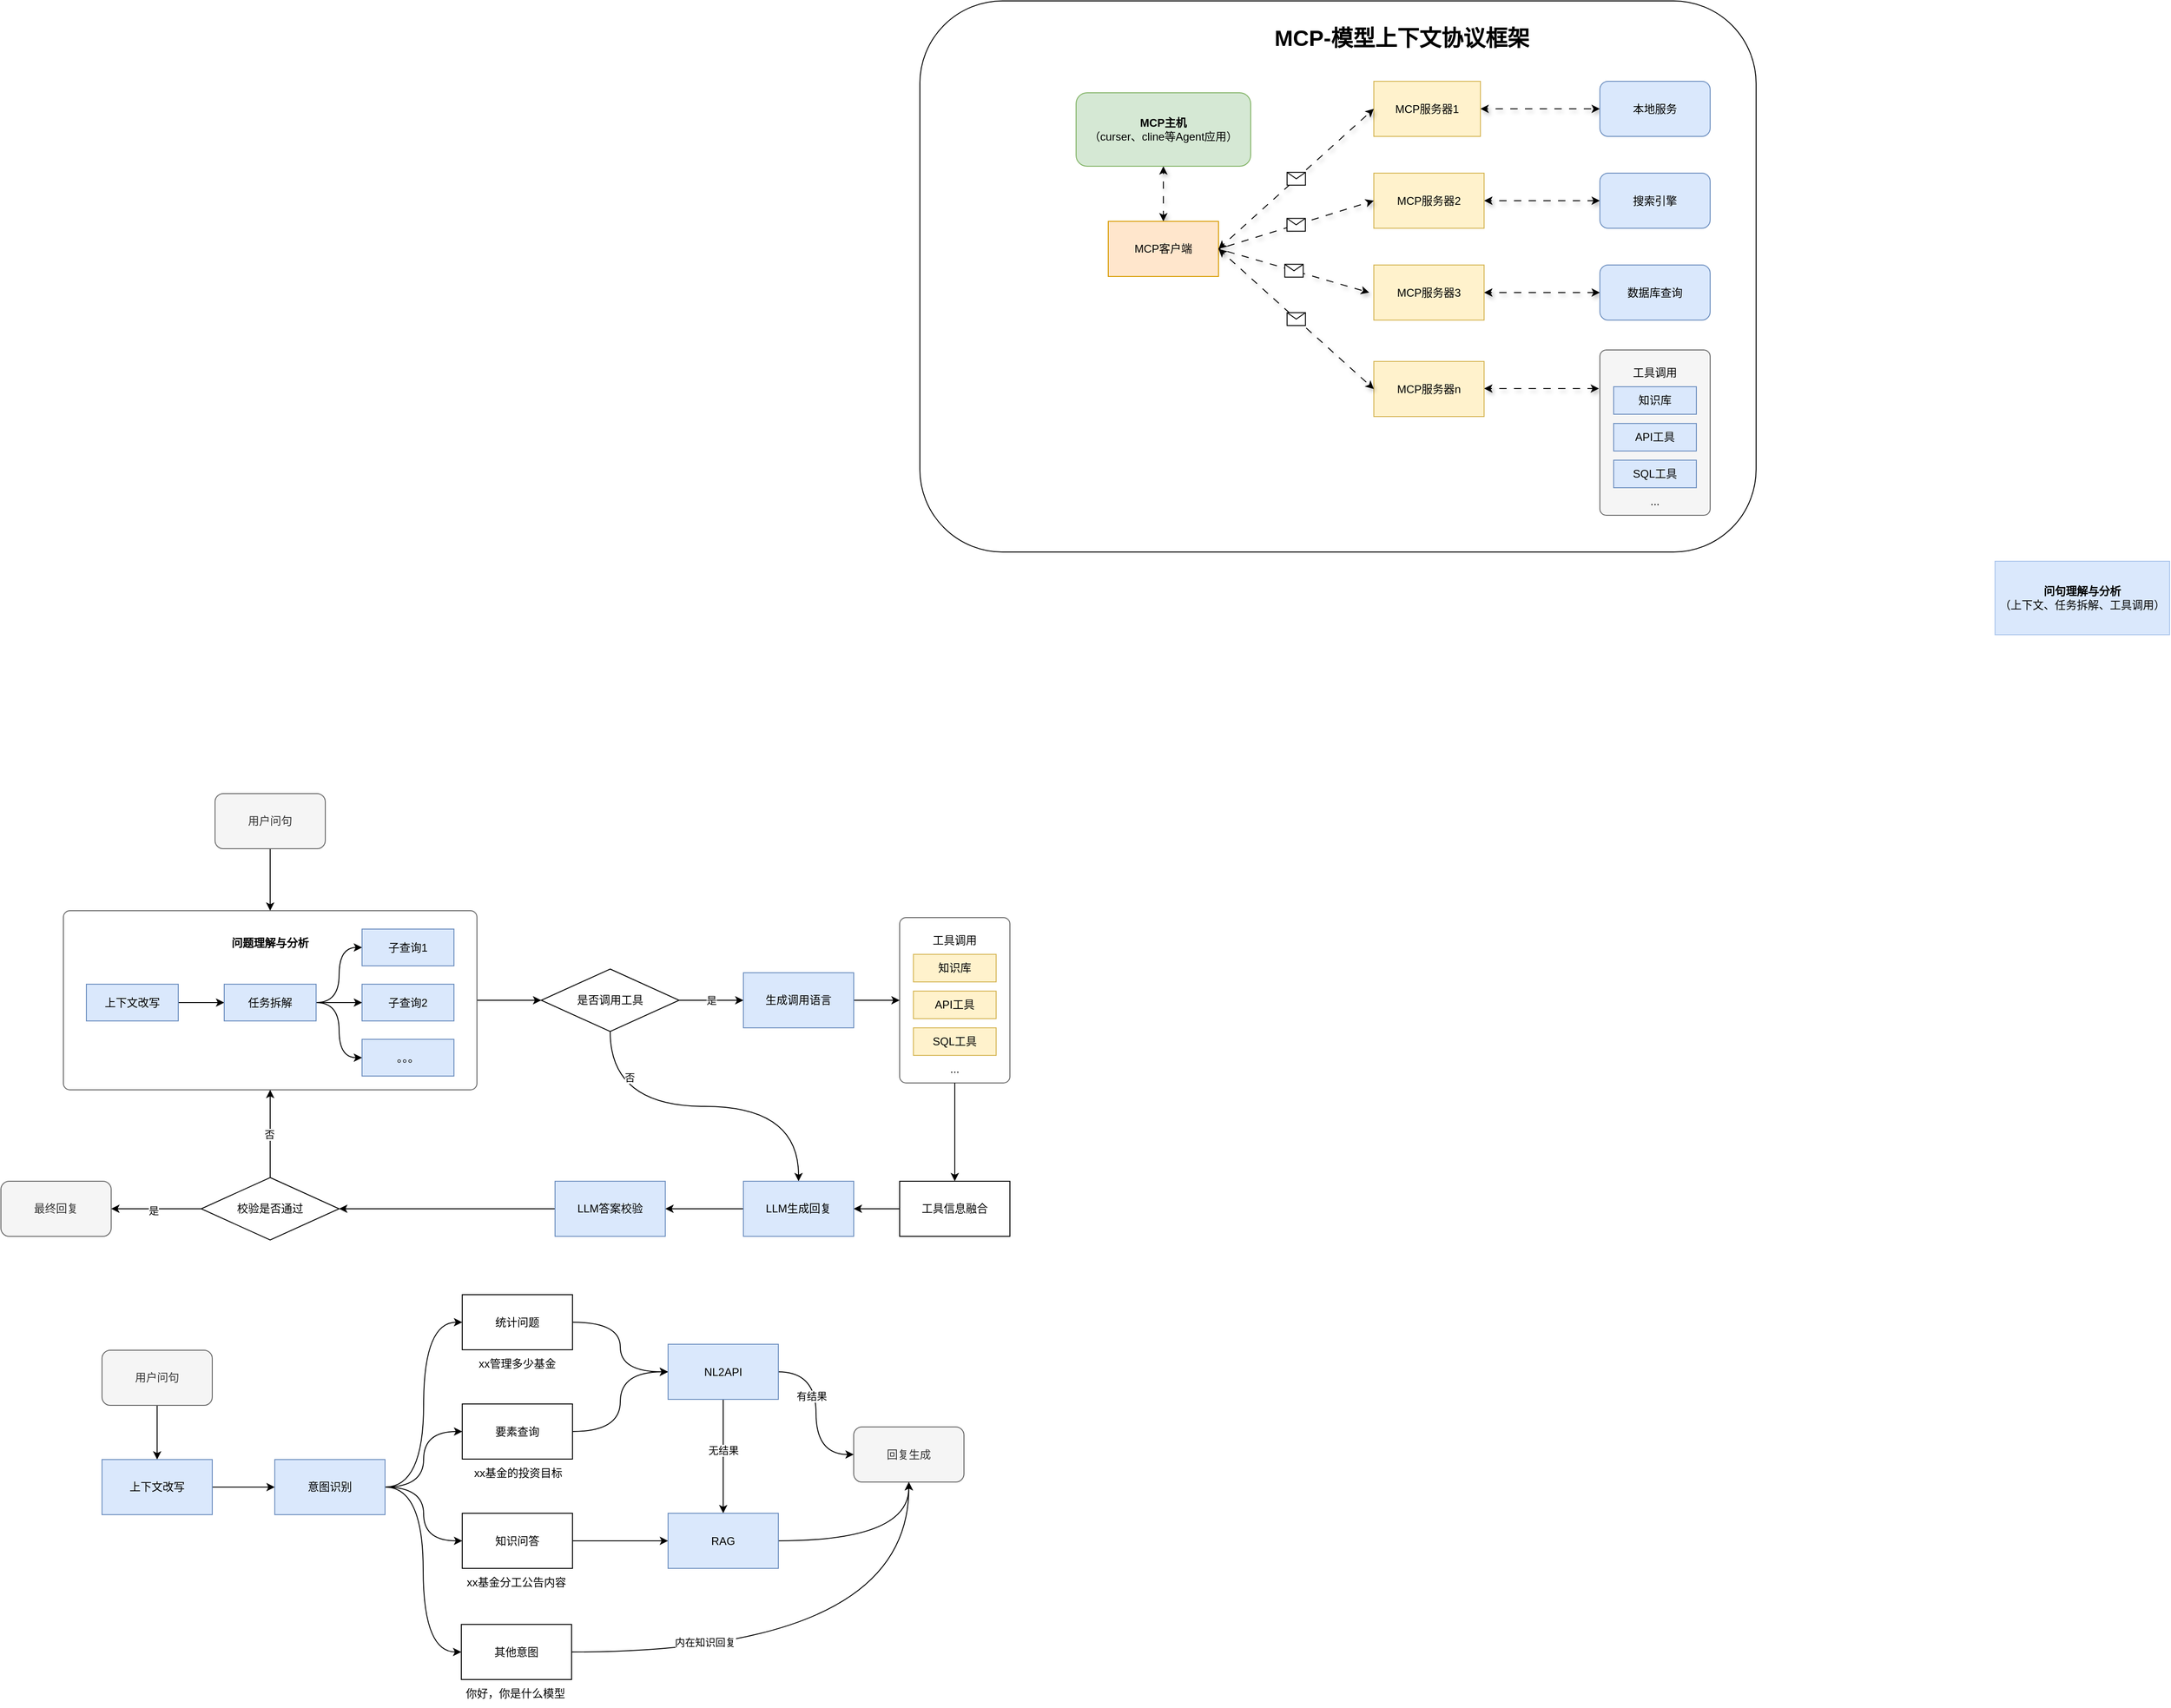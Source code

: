 <mxfile version="26.2.14">
  <diagram id="C5RBs43oDa-KdzZeNtuy" name="Page-1">
    <mxGraphModel dx="2283" dy="661" grid="0" gridSize="10" guides="1" tooltips="1" connect="1" arrows="1" fold="1" page="1" pageScale="1" pageWidth="1200" pageHeight="1920" math="0" shadow="0">
      <root>
        <mxCell id="WIyWlLk6GJQsqaUBKTNV-0" />
        <mxCell id="WIyWlLk6GJQsqaUBKTNV-1" parent="WIyWlLk6GJQsqaUBKTNV-0" />
        <mxCell id="A1MZCgV8RTVc3YlShR-0-81" style="edgeStyle=orthogonalEdgeStyle;curved=1;rounded=0;orthogonalLoop=1;jettySize=auto;html=1;exitX=1;exitY=0.5;exitDx=0;exitDy=0;entryX=0;entryY=0.5;entryDx=0;entryDy=0;" edge="1" parent="WIyWlLk6GJQsqaUBKTNV-1" source="A1MZCgV8RTVc3YlShR-0-50" target="A1MZCgV8RTVc3YlShR-0-72">
          <mxGeometry relative="1" as="geometry" />
        </mxCell>
        <mxCell id="A1MZCgV8RTVc3YlShR-0-50" value="" style="rounded=1;whiteSpace=wrap;html=1;absoluteArcSize=1;arcSize=14;strokeWidth=1;fillColor=#FFFFFF;fontColor=#333333;strokeColor=#666666;" vertex="1" parent="WIyWlLk6GJQsqaUBKTNV-1">
          <mxGeometry x="-1072" y="1060.5" width="450" height="195" as="geometry" />
        </mxCell>
        <mxCell id="jBBNYD9r21W8MT57e3XB-48" value="" style="rounded=1;whiteSpace=wrap;html=1;" parent="WIyWlLk6GJQsqaUBKTNV-1" vertex="1">
          <mxGeometry x="-140" y="70" width="910" height="600" as="geometry" />
        </mxCell>
        <mxCell id="jBBNYD9r21W8MT57e3XB-27" value="" style="edgeStyle=orthogonalEdgeStyle;rounded=0;orthogonalLoop=1;jettySize=auto;html=1;flowAnimation=1;startArrow=classic;startFill=1;shadow=1;" parent="WIyWlLk6GJQsqaUBKTNV-1" source="jBBNYD9r21W8MT57e3XB-0" target="jBBNYD9r21W8MT57e3XB-4" edge="1">
          <mxGeometry relative="1" as="geometry" />
        </mxCell>
        <mxCell id="jBBNYD9r21W8MT57e3XB-0" value="&lt;b&gt;MCP主机&lt;/b&gt;&lt;div&gt;（curser、cline等Agent应用）&lt;/div&gt;" style="rounded=1;whiteSpace=wrap;html=1;fillColor=#d5e8d4;strokeColor=#82b366;" parent="WIyWlLk6GJQsqaUBKTNV-1" vertex="1">
          <mxGeometry x="30" y="170" width="190" height="80" as="geometry" />
        </mxCell>
        <mxCell id="jBBNYD9r21W8MT57e3XB-4" value="MCP客户端" style="rounded=0;whiteSpace=wrap;html=1;fillColor=#ffe6cc;strokeColor=#d79b00;" parent="WIyWlLk6GJQsqaUBKTNV-1" vertex="1">
          <mxGeometry x="65" y="310" width="120" height="60" as="geometry" />
        </mxCell>
        <mxCell id="jBBNYD9r21W8MT57e3XB-40" value="" style="edgeStyle=orthogonalEdgeStyle;rounded=0;orthogonalLoop=1;jettySize=auto;html=1;entryX=0;entryY=0.5;entryDx=0;entryDy=0;startArrow=classic;startFill=1;flowAnimation=1;shadow=1;" parent="WIyWlLk6GJQsqaUBKTNV-1" source="jBBNYD9r21W8MT57e3XB-5" target="jBBNYD9r21W8MT57e3XB-9" edge="1">
          <mxGeometry relative="1" as="geometry">
            <mxPoint x="568.0" y="187.5" as="targetPoint" />
          </mxGeometry>
        </mxCell>
        <mxCell id="jBBNYD9r21W8MT57e3XB-5" value="MCP服务器1" style="rounded=0;whiteSpace=wrap;html=1;fillColor=#fff2cc;strokeColor=#d6b656;" parent="WIyWlLk6GJQsqaUBKTNV-1" vertex="1">
          <mxGeometry x="354" y="157.5" width="116" height="60" as="geometry" />
        </mxCell>
        <mxCell id="jBBNYD9r21W8MT57e3XB-44" value="" style="edgeStyle=orthogonalEdgeStyle;rounded=0;orthogonalLoop=1;jettySize=auto;html=1;entryX=0;entryY=0.5;entryDx=0;entryDy=0;startArrow=classic;startFill=1;flowAnimation=1;shadow=1;" parent="WIyWlLk6GJQsqaUBKTNV-1" source="jBBNYD9r21W8MT57e3XB-6" target="jBBNYD9r21W8MT57e3XB-10" edge="1">
          <mxGeometry relative="1" as="geometry">
            <mxPoint x="574" y="287.5" as="targetPoint" />
          </mxGeometry>
        </mxCell>
        <mxCell id="jBBNYD9r21W8MT57e3XB-6" value="MCP服务器2" style="rounded=0;whiteSpace=wrap;html=1;fillColor=#fff2cc;strokeColor=#d6b656;" parent="WIyWlLk6GJQsqaUBKTNV-1" vertex="1">
          <mxGeometry x="354" y="257.5" width="120" height="60" as="geometry" />
        </mxCell>
        <mxCell id="jBBNYD9r21W8MT57e3XB-46" value="" style="edgeStyle=orthogonalEdgeStyle;rounded=0;orthogonalLoop=1;jettySize=auto;html=1;entryX=0;entryY=0.5;entryDx=0;entryDy=0;startArrow=classic;startFill=1;flowAnimation=1;shadow=1;" parent="WIyWlLk6GJQsqaUBKTNV-1" source="jBBNYD9r21W8MT57e3XB-7" target="jBBNYD9r21W8MT57e3XB-11" edge="1">
          <mxGeometry relative="1" as="geometry">
            <mxPoint x="574" y="387.5" as="targetPoint" />
          </mxGeometry>
        </mxCell>
        <mxCell id="jBBNYD9r21W8MT57e3XB-7" value="MCP服务器3" style="rounded=0;whiteSpace=wrap;html=1;fillColor=#fff2cc;strokeColor=#d6b656;" parent="WIyWlLk6GJQsqaUBKTNV-1" vertex="1">
          <mxGeometry x="354" y="357.5" width="120" height="60" as="geometry" />
        </mxCell>
        <mxCell id="jBBNYD9r21W8MT57e3XB-42" value="" style="edgeStyle=orthogonalEdgeStyle;rounded=0;orthogonalLoop=1;jettySize=auto;html=1;startArrow=classic;startFill=1;flowAnimation=1;shadow=1;" parent="WIyWlLk6GJQsqaUBKTNV-1" source="jBBNYD9r21W8MT57e3XB-8" edge="1">
          <mxGeometry relative="1" as="geometry">
            <mxPoint x="599" y="492" as="targetPoint" />
          </mxGeometry>
        </mxCell>
        <mxCell id="jBBNYD9r21W8MT57e3XB-8" value="MCP服务器n" style="rounded=0;whiteSpace=wrap;html=1;fillColor=#fff2cc;strokeColor=#d6b656;" parent="WIyWlLk6GJQsqaUBKTNV-1" vertex="1">
          <mxGeometry x="354" y="462.5" width="120" height="60" as="geometry" />
        </mxCell>
        <mxCell id="jBBNYD9r21W8MT57e3XB-9" value="本地服务" style="rounded=1;whiteSpace=wrap;html=1;fillColor=#dae8fc;strokeColor=#6c8ebf;" parent="WIyWlLk6GJQsqaUBKTNV-1" vertex="1">
          <mxGeometry x="600" y="157.5" width="120" height="60" as="geometry" />
        </mxCell>
        <mxCell id="jBBNYD9r21W8MT57e3XB-10" value="搜索引擎" style="rounded=1;whiteSpace=wrap;html=1;fillColor=#dae8fc;strokeColor=#6c8ebf;" parent="WIyWlLk6GJQsqaUBKTNV-1" vertex="1">
          <mxGeometry x="600" y="257.5" width="120" height="60" as="geometry" />
        </mxCell>
        <mxCell id="jBBNYD9r21W8MT57e3XB-11" value="数据库查询" style="rounded=1;whiteSpace=wrap;html=1;fillColor=#dae8fc;strokeColor=#6c8ebf;" parent="WIyWlLk6GJQsqaUBKTNV-1" vertex="1">
          <mxGeometry x="600" y="357.5" width="120" height="60" as="geometry" />
        </mxCell>
        <mxCell id="jBBNYD9r21W8MT57e3XB-15" value="" style="rounded=1;whiteSpace=wrap;html=1;absoluteArcSize=1;arcSize=14;strokeWidth=1;fillColor=#f5f5f5;fontColor=#333333;strokeColor=#666666;" parent="WIyWlLk6GJQsqaUBKTNV-1" vertex="1">
          <mxGeometry x="600" y="450" width="120" height="180" as="geometry" />
        </mxCell>
        <mxCell id="jBBNYD9r21W8MT57e3XB-13" value="知识库" style="rounded=0;whiteSpace=wrap;html=1;fillColor=#dae8fc;strokeColor=#6c8ebf;" parent="WIyWlLk6GJQsqaUBKTNV-1" vertex="1">
          <mxGeometry x="615" y="490" width="90" height="30" as="geometry" />
        </mxCell>
        <mxCell id="jBBNYD9r21W8MT57e3XB-14" value="API工具" style="rounded=0;whiteSpace=wrap;html=1;fillColor=#dae8fc;strokeColor=#6c8ebf;" parent="WIyWlLk6GJQsqaUBKTNV-1" vertex="1">
          <mxGeometry x="615" y="530" width="90" height="30" as="geometry" />
        </mxCell>
        <mxCell id="jBBNYD9r21W8MT57e3XB-16" value="工具调用" style="text;html=1;align=center;verticalAlign=middle;whiteSpace=wrap;rounded=0;" parent="WIyWlLk6GJQsqaUBKTNV-1" vertex="1">
          <mxGeometry x="620" y="460" width="80" height="30" as="geometry" />
        </mxCell>
        <mxCell id="jBBNYD9r21W8MT57e3XB-17" value="SQL工具" style="rounded=0;whiteSpace=wrap;html=1;fillColor=#dae8fc;strokeColor=#6c8ebf;" parent="WIyWlLk6GJQsqaUBKTNV-1" vertex="1">
          <mxGeometry x="615" y="570" width="90" height="30" as="geometry" />
        </mxCell>
        <mxCell id="jBBNYD9r21W8MT57e3XB-18" value="..." style="text;html=1;align=center;verticalAlign=middle;whiteSpace=wrap;rounded=0;" parent="WIyWlLk6GJQsqaUBKTNV-1" vertex="1">
          <mxGeometry x="620" y="600" width="80" height="30" as="geometry" />
        </mxCell>
        <mxCell id="jBBNYD9r21W8MT57e3XB-28" value="" style="endArrow=classic;html=1;rounded=0;entryX=0;entryY=0.5;entryDx=0;entryDy=0;exitX=1;exitY=0.5;exitDx=0;exitDy=0;flowAnimation=1;startArrow=classic;startFill=1;shadow=1;" parent="WIyWlLk6GJQsqaUBKTNV-1" source="jBBNYD9r21W8MT57e3XB-4" target="jBBNYD9r21W8MT57e3XB-5" edge="1">
          <mxGeometry relative="1" as="geometry">
            <mxPoint x="440" y="370" as="sourcePoint" />
            <mxPoint x="540" y="370" as="targetPoint" />
            <Array as="points" />
          </mxGeometry>
        </mxCell>
        <mxCell id="jBBNYD9r21W8MT57e3XB-29" value="" style="shape=message;html=1;outlineConnect=0;" parent="jBBNYD9r21W8MT57e3XB-28" vertex="1">
          <mxGeometry width="20" height="14" relative="1" as="geometry">
            <mxPoint x="-10" y="-7" as="offset" />
          </mxGeometry>
        </mxCell>
        <mxCell id="jBBNYD9r21W8MT57e3XB-30" value="" style="endArrow=classic;html=1;rounded=0;exitX=1;exitY=0.5;exitDx=0;exitDy=0;entryX=0;entryY=0.5;entryDx=0;entryDy=0;startArrow=none;startFill=0;flowAnimation=1;shadow=1;" parent="WIyWlLk6GJQsqaUBKTNV-1" source="jBBNYD9r21W8MT57e3XB-4" target="jBBNYD9r21W8MT57e3XB-6" edge="1">
          <mxGeometry relative="1" as="geometry">
            <mxPoint x="440" y="370" as="sourcePoint" />
            <mxPoint x="540" y="370" as="targetPoint" />
          </mxGeometry>
        </mxCell>
        <mxCell id="jBBNYD9r21W8MT57e3XB-31" value="" style="shape=message;html=1;outlineConnect=0;" parent="jBBNYD9r21W8MT57e3XB-30" vertex="1">
          <mxGeometry width="20" height="14" relative="1" as="geometry">
            <mxPoint x="-10" y="-7" as="offset" />
          </mxGeometry>
        </mxCell>
        <mxCell id="jBBNYD9r21W8MT57e3XB-32" value="" style="endArrow=classic;html=1;rounded=0;entryX=0;entryY=0.5;entryDx=0;entryDy=0;startArrow=none;startFill=0;flowAnimation=1;shadow=1;" parent="WIyWlLk6GJQsqaUBKTNV-1" edge="1">
          <mxGeometry relative="1" as="geometry">
            <mxPoint x="185" y="340" as="sourcePoint" />
            <mxPoint x="349.0" y="387.5" as="targetPoint" />
          </mxGeometry>
        </mxCell>
        <mxCell id="jBBNYD9r21W8MT57e3XB-33" value="" style="shape=message;html=1;outlineConnect=0;" parent="jBBNYD9r21W8MT57e3XB-32" vertex="1">
          <mxGeometry width="20" height="14" relative="1" as="geometry">
            <mxPoint x="-10" y="-7" as="offset" />
          </mxGeometry>
        </mxCell>
        <mxCell id="jBBNYD9r21W8MT57e3XB-37" value="" style="endArrow=classic;html=1;rounded=0;entryX=0;entryY=0.5;entryDx=0;entryDy=0;startArrow=classic;startFill=1;flowAnimation=1;exitX=1;exitY=0.5;exitDx=0;exitDy=0;shadow=1;" parent="WIyWlLk6GJQsqaUBKTNV-1" source="jBBNYD9r21W8MT57e3XB-4" target="jBBNYD9r21W8MT57e3XB-8" edge="1">
          <mxGeometry relative="1" as="geometry">
            <mxPoint x="195" y="350" as="sourcePoint" />
            <mxPoint x="359.0" y="397.5" as="targetPoint" />
          </mxGeometry>
        </mxCell>
        <mxCell id="jBBNYD9r21W8MT57e3XB-38" value="" style="shape=message;html=1;outlineConnect=0;" parent="jBBNYD9r21W8MT57e3XB-37" vertex="1">
          <mxGeometry width="20" height="14" relative="1" as="geometry">
            <mxPoint x="-10" y="-7" as="offset" />
          </mxGeometry>
        </mxCell>
        <mxCell id="jBBNYD9r21W8MT57e3XB-50" value="&lt;h1 style=&quot;margin-top: 0px;&quot;&gt;MCP-模型上下文协议框架&lt;/h1&gt;" style="text;html=1;whiteSpace=wrap;overflow=hidden;rounded=0;" parent="WIyWlLk6GJQsqaUBKTNV-1" vertex="1">
          <mxGeometry x="244" y="90" width="336" height="50" as="geometry" />
        </mxCell>
        <mxCell id="A1MZCgV8RTVc3YlShR-0-80" style="edgeStyle=orthogonalEdgeStyle;curved=1;rounded=0;orthogonalLoop=1;jettySize=auto;html=1;exitX=0.5;exitY=1;exitDx=0;exitDy=0;entryX=0.5;entryY=0;entryDx=0;entryDy=0;" edge="1" parent="WIyWlLk6GJQsqaUBKTNV-1" source="A1MZCgV8RTVc3YlShR-0-0" target="A1MZCgV8RTVc3YlShR-0-50">
          <mxGeometry relative="1" as="geometry" />
        </mxCell>
        <mxCell id="A1MZCgV8RTVc3YlShR-0-0" value="用户问句" style="rounded=1;whiteSpace=wrap;html=1;fillColor=#f5f5f5;strokeColor=#666666;fontColor=#333333;" vertex="1" parent="WIyWlLk6GJQsqaUBKTNV-1">
          <mxGeometry x="-907" y="933" width="120" height="60" as="geometry" />
        </mxCell>
        <mxCell id="A1MZCgV8RTVc3YlShR-0-5" value="&lt;b&gt;问句理解与分析&lt;/b&gt;&lt;br&gt;&lt;div&gt;（上下文、任务拆解、工具调用）&lt;/div&gt;" style="rounded=0;whiteSpace=wrap;html=1;strokeColor=#A9C4EB;fillColor=#DAE8FC;" vertex="1" parent="WIyWlLk6GJQsqaUBKTNV-1">
          <mxGeometry x="1030" y="680" width="190" height="80" as="geometry" />
        </mxCell>
        <mxCell id="A1MZCgV8RTVc3YlShR-0-57" style="edgeStyle=orthogonalEdgeStyle;curved=1;rounded=0;orthogonalLoop=1;jettySize=auto;html=1;exitX=1;exitY=0.5;exitDx=0;exitDy=0;entryX=0;entryY=0.5;entryDx=0;entryDy=0;" edge="1" parent="WIyWlLk6GJQsqaUBKTNV-1" source="A1MZCgV8RTVc3YlShR-0-24" target="A1MZCgV8RTVc3YlShR-0-47">
          <mxGeometry relative="1" as="geometry" />
        </mxCell>
        <mxCell id="A1MZCgV8RTVc3YlShR-0-24" value="上下文改写" style="whiteSpace=wrap;html=1;fillColor=#dae8fc;strokeColor=#6c8ebf;" vertex="1" parent="WIyWlLk6GJQsqaUBKTNV-1">
          <mxGeometry x="-1047" y="1140.5" width="100" height="40" as="geometry" />
        </mxCell>
        <mxCell id="A1MZCgV8RTVc3YlShR-0-25" value="" style="rounded=1;whiteSpace=wrap;html=1;absoluteArcSize=1;arcSize=14;strokeWidth=1;fillColor=#FFFFFF;fontColor=#333333;strokeColor=#666666;" vertex="1" parent="WIyWlLk6GJQsqaUBKTNV-1">
          <mxGeometry x="-162" y="1068" width="120" height="180" as="geometry" />
        </mxCell>
        <mxCell id="A1MZCgV8RTVc3YlShR-0-26" value="知识库" style="rounded=0;whiteSpace=wrap;html=1;fillColor=#fff2cc;strokeColor=#d6b656;" vertex="1" parent="WIyWlLk6GJQsqaUBKTNV-1">
          <mxGeometry x="-147" y="1108" width="90" height="30" as="geometry" />
        </mxCell>
        <mxCell id="A1MZCgV8RTVc3YlShR-0-27" value="API工具" style="rounded=0;whiteSpace=wrap;html=1;fillColor=#fff2cc;strokeColor=#d6b656;" vertex="1" parent="WIyWlLk6GJQsqaUBKTNV-1">
          <mxGeometry x="-147" y="1148" width="90" height="30" as="geometry" />
        </mxCell>
        <mxCell id="A1MZCgV8RTVc3YlShR-0-28" value="工具调用" style="text;html=1;align=center;verticalAlign=middle;whiteSpace=wrap;rounded=0;" vertex="1" parent="WIyWlLk6GJQsqaUBKTNV-1">
          <mxGeometry x="-142" y="1078" width="80" height="30" as="geometry" />
        </mxCell>
        <mxCell id="A1MZCgV8RTVc3YlShR-0-29" value="SQL工具" style="rounded=0;whiteSpace=wrap;html=1;fillColor=#fff2cc;strokeColor=#d6b656;" vertex="1" parent="WIyWlLk6GJQsqaUBKTNV-1">
          <mxGeometry x="-147" y="1188" width="90" height="30" as="geometry" />
        </mxCell>
        <mxCell id="A1MZCgV8RTVc3YlShR-0-84" style="edgeStyle=orthogonalEdgeStyle;curved=1;rounded=0;orthogonalLoop=1;jettySize=auto;html=1;exitX=0.5;exitY=1;exitDx=0;exitDy=0;entryX=0.5;entryY=0;entryDx=0;entryDy=0;" edge="1" parent="WIyWlLk6GJQsqaUBKTNV-1" source="A1MZCgV8RTVc3YlShR-0-30" target="A1MZCgV8RTVc3YlShR-0-74">
          <mxGeometry relative="1" as="geometry" />
        </mxCell>
        <mxCell id="A1MZCgV8RTVc3YlShR-0-30" value="..." style="text;html=1;align=center;verticalAlign=middle;whiteSpace=wrap;rounded=0;" vertex="1" parent="WIyWlLk6GJQsqaUBKTNV-1">
          <mxGeometry x="-142" y="1218" width="80" height="30" as="geometry" />
        </mxCell>
        <mxCell id="A1MZCgV8RTVc3YlShR-0-32" value="子查询2" style="whiteSpace=wrap;html=1;fillColor=#dae8fc;strokeColor=#6c8ebf;" vertex="1" parent="WIyWlLk6GJQsqaUBKTNV-1">
          <mxGeometry x="-747" y="1140.5" width="100" height="40" as="geometry" />
        </mxCell>
        <mxCell id="A1MZCgV8RTVc3YlShR-0-54" style="edgeStyle=orthogonalEdgeStyle;curved=1;rounded=0;orthogonalLoop=1;jettySize=auto;html=1;exitX=1;exitY=0.5;exitDx=0;exitDy=0;entryX=0;entryY=0.5;entryDx=0;entryDy=0;" edge="1" parent="WIyWlLk6GJQsqaUBKTNV-1" source="A1MZCgV8RTVc3YlShR-0-47" target="A1MZCgV8RTVc3YlShR-0-48">
          <mxGeometry relative="1" as="geometry" />
        </mxCell>
        <mxCell id="A1MZCgV8RTVc3YlShR-0-55" style="edgeStyle=orthogonalEdgeStyle;curved=1;rounded=0;orthogonalLoop=1;jettySize=auto;html=1;exitX=1;exitY=0.5;exitDx=0;exitDy=0;entryX=0;entryY=0.5;entryDx=0;entryDy=0;" edge="1" parent="WIyWlLk6GJQsqaUBKTNV-1" source="A1MZCgV8RTVc3YlShR-0-47" target="A1MZCgV8RTVc3YlShR-0-32">
          <mxGeometry relative="1" as="geometry" />
        </mxCell>
        <mxCell id="A1MZCgV8RTVc3YlShR-0-56" style="edgeStyle=orthogonalEdgeStyle;curved=1;rounded=0;orthogonalLoop=1;jettySize=auto;html=1;exitX=1;exitY=0.5;exitDx=0;exitDy=0;entryX=0;entryY=0.5;entryDx=0;entryDy=0;" edge="1" parent="WIyWlLk6GJQsqaUBKTNV-1" source="A1MZCgV8RTVc3YlShR-0-47" target="A1MZCgV8RTVc3YlShR-0-49">
          <mxGeometry relative="1" as="geometry" />
        </mxCell>
        <mxCell id="A1MZCgV8RTVc3YlShR-0-47" value="任务拆解" style="whiteSpace=wrap;html=1;fillColor=#dae8fc;strokeColor=#6c8ebf;" vertex="1" parent="WIyWlLk6GJQsqaUBKTNV-1">
          <mxGeometry x="-897" y="1140.5" width="100" height="40" as="geometry" />
        </mxCell>
        <mxCell id="A1MZCgV8RTVc3YlShR-0-48" value="子查询1" style="whiteSpace=wrap;html=1;fillColor=#dae8fc;strokeColor=#6c8ebf;" vertex="1" parent="WIyWlLk6GJQsqaUBKTNV-1">
          <mxGeometry x="-747" y="1080.5" width="100" height="40" as="geometry" />
        </mxCell>
        <mxCell id="A1MZCgV8RTVc3YlShR-0-49" value="。。。" style="whiteSpace=wrap;html=1;fillColor=#dae8fc;strokeColor=#6c8ebf;" vertex="1" parent="WIyWlLk6GJQsqaUBKTNV-1">
          <mxGeometry x="-747" y="1200.5" width="100" height="40" as="geometry" />
        </mxCell>
        <mxCell id="A1MZCgV8RTVc3YlShR-0-52" value="问题理解与分析" style="text;html=1;align=center;verticalAlign=middle;whiteSpace=wrap;rounded=0;fontStyle=1" vertex="1" parent="WIyWlLk6GJQsqaUBKTNV-1">
          <mxGeometry x="-897" y="1080.5" width="100" height="30" as="geometry" />
        </mxCell>
        <mxCell id="A1MZCgV8RTVc3YlShR-0-82" value="是" style="edgeStyle=orthogonalEdgeStyle;curved=1;rounded=0;orthogonalLoop=1;jettySize=auto;html=1;exitX=1;exitY=0.5;exitDx=0;exitDy=0;entryX=0;entryY=0.5;entryDx=0;entryDy=0;" edge="1" parent="WIyWlLk6GJQsqaUBKTNV-1" source="A1MZCgV8RTVc3YlShR-0-72" target="A1MZCgV8RTVc3YlShR-0-73">
          <mxGeometry relative="1" as="geometry" />
        </mxCell>
        <mxCell id="A1MZCgV8RTVc3YlShR-0-91" style="edgeStyle=orthogonalEdgeStyle;curved=1;rounded=0;orthogonalLoop=1;jettySize=auto;html=1;exitX=0.5;exitY=1;exitDx=0;exitDy=0;" edge="1" parent="WIyWlLk6GJQsqaUBKTNV-1" source="A1MZCgV8RTVc3YlShR-0-72" target="A1MZCgV8RTVc3YlShR-0-75">
          <mxGeometry relative="1" as="geometry" />
        </mxCell>
        <mxCell id="A1MZCgV8RTVc3YlShR-0-92" value="否" style="edgeLabel;html=1;align=center;verticalAlign=middle;resizable=0;points=[];" vertex="1" connectable="0" parent="A1MZCgV8RTVc3YlShR-0-91">
          <mxGeometry x="-0.73" y="21" relative="1" as="geometry">
            <mxPoint as="offset" />
          </mxGeometry>
        </mxCell>
        <mxCell id="A1MZCgV8RTVc3YlShR-0-72" value="是否调用工具" style="rhombus;whiteSpace=wrap;html=1;" vertex="1" parent="WIyWlLk6GJQsqaUBKTNV-1">
          <mxGeometry x="-552" y="1124" width="150" height="68" as="geometry" />
        </mxCell>
        <mxCell id="A1MZCgV8RTVc3YlShR-0-83" style="edgeStyle=orthogonalEdgeStyle;curved=1;rounded=0;orthogonalLoop=1;jettySize=auto;html=1;exitX=1;exitY=0.5;exitDx=0;exitDy=0;entryX=0;entryY=0.5;entryDx=0;entryDy=0;" edge="1" parent="WIyWlLk6GJQsqaUBKTNV-1" source="A1MZCgV8RTVc3YlShR-0-73" target="A1MZCgV8RTVc3YlShR-0-25">
          <mxGeometry relative="1" as="geometry" />
        </mxCell>
        <mxCell id="A1MZCgV8RTVc3YlShR-0-73" value="生成调用语言" style="rounded=0;whiteSpace=wrap;html=1;fillColor=#dae8fc;strokeColor=#6c8ebf;" vertex="1" parent="WIyWlLk6GJQsqaUBKTNV-1">
          <mxGeometry x="-332" y="1128" width="120" height="60" as="geometry" />
        </mxCell>
        <mxCell id="A1MZCgV8RTVc3YlShR-0-85" style="edgeStyle=orthogonalEdgeStyle;curved=1;rounded=0;orthogonalLoop=1;jettySize=auto;html=1;exitX=0;exitY=0.5;exitDx=0;exitDy=0;entryX=1;entryY=0.5;entryDx=0;entryDy=0;" edge="1" parent="WIyWlLk6GJQsqaUBKTNV-1" source="A1MZCgV8RTVc3YlShR-0-74" target="A1MZCgV8RTVc3YlShR-0-75">
          <mxGeometry relative="1" as="geometry" />
        </mxCell>
        <mxCell id="A1MZCgV8RTVc3YlShR-0-74" value="工具信息融合" style="rounded=0;whiteSpace=wrap;html=1;" vertex="1" parent="WIyWlLk6GJQsqaUBKTNV-1">
          <mxGeometry x="-162" y="1355" width="120" height="60" as="geometry" />
        </mxCell>
        <mxCell id="A1MZCgV8RTVc3YlShR-0-86" style="edgeStyle=orthogonalEdgeStyle;curved=1;rounded=0;orthogonalLoop=1;jettySize=auto;html=1;exitX=0;exitY=0.5;exitDx=0;exitDy=0;entryX=1;entryY=0.5;entryDx=0;entryDy=0;" edge="1" parent="WIyWlLk6GJQsqaUBKTNV-1" source="A1MZCgV8RTVc3YlShR-0-75" target="A1MZCgV8RTVc3YlShR-0-77">
          <mxGeometry relative="1" as="geometry" />
        </mxCell>
        <mxCell id="A1MZCgV8RTVc3YlShR-0-75" value="LLM生成回复" style="rounded=0;whiteSpace=wrap;html=1;fillColor=#dae8fc;strokeColor=#6c8ebf;" vertex="1" parent="WIyWlLk6GJQsqaUBKTNV-1">
          <mxGeometry x="-332" y="1355" width="120" height="60" as="geometry" />
        </mxCell>
        <mxCell id="A1MZCgV8RTVc3YlShR-0-87" style="edgeStyle=orthogonalEdgeStyle;curved=1;rounded=0;orthogonalLoop=1;jettySize=auto;html=1;exitX=0;exitY=0.5;exitDx=0;exitDy=0;entryX=1;entryY=0.5;entryDx=0;entryDy=0;" edge="1" parent="WIyWlLk6GJQsqaUBKTNV-1" source="A1MZCgV8RTVc3YlShR-0-77" target="A1MZCgV8RTVc3YlShR-0-78">
          <mxGeometry relative="1" as="geometry" />
        </mxCell>
        <mxCell id="A1MZCgV8RTVc3YlShR-0-77" value="LLM答案校验" style="rounded=0;whiteSpace=wrap;html=1;fillColor=#dae8fc;strokeColor=#6c8ebf;" vertex="1" parent="WIyWlLk6GJQsqaUBKTNV-1">
          <mxGeometry x="-537" y="1355" width="120" height="60" as="geometry" />
        </mxCell>
        <mxCell id="A1MZCgV8RTVc3YlShR-0-88" style="edgeStyle=orthogonalEdgeStyle;curved=1;rounded=0;orthogonalLoop=1;jettySize=auto;html=1;exitX=0;exitY=0.5;exitDx=0;exitDy=0;entryX=1;entryY=0.5;entryDx=0;entryDy=0;" edge="1" parent="WIyWlLk6GJQsqaUBKTNV-1" source="A1MZCgV8RTVc3YlShR-0-78" target="A1MZCgV8RTVc3YlShR-0-79">
          <mxGeometry relative="1" as="geometry" />
        </mxCell>
        <mxCell id="A1MZCgV8RTVc3YlShR-0-96" value="是" style="edgeLabel;html=1;align=center;verticalAlign=middle;resizable=0;points=[];" vertex="1" connectable="0" parent="A1MZCgV8RTVc3YlShR-0-88">
          <mxGeometry x="0.066" y="2" relative="1" as="geometry">
            <mxPoint as="offset" />
          </mxGeometry>
        </mxCell>
        <mxCell id="A1MZCgV8RTVc3YlShR-0-90" style="edgeStyle=orthogonalEdgeStyle;curved=1;rounded=0;orthogonalLoop=1;jettySize=auto;html=1;exitX=0.5;exitY=0;exitDx=0;exitDy=0;entryX=0.5;entryY=1;entryDx=0;entryDy=0;" edge="1" parent="WIyWlLk6GJQsqaUBKTNV-1" source="A1MZCgV8RTVc3YlShR-0-78" target="A1MZCgV8RTVc3YlShR-0-50">
          <mxGeometry relative="1" as="geometry" />
        </mxCell>
        <mxCell id="A1MZCgV8RTVc3YlShR-0-95" value="否" style="edgeLabel;html=1;align=center;verticalAlign=middle;resizable=0;points=[];" vertex="1" connectable="0" parent="A1MZCgV8RTVc3YlShR-0-90">
          <mxGeometry x="-0.021" y="1" relative="1" as="geometry">
            <mxPoint y="-1" as="offset" />
          </mxGeometry>
        </mxCell>
        <mxCell id="A1MZCgV8RTVc3YlShR-0-78" value="校验是否通过" style="rhombus;whiteSpace=wrap;html=1;" vertex="1" parent="WIyWlLk6GJQsqaUBKTNV-1">
          <mxGeometry x="-922" y="1351" width="150" height="68" as="geometry" />
        </mxCell>
        <mxCell id="A1MZCgV8RTVc3YlShR-0-79" value="最终回复" style="rounded=1;whiteSpace=wrap;html=1;fillColor=#f5f5f5;strokeColor=#666666;fontColor=#333333;" vertex="1" parent="WIyWlLk6GJQsqaUBKTNV-1">
          <mxGeometry x="-1140" y="1355" width="120" height="60" as="geometry" />
        </mxCell>
        <mxCell id="A1MZCgV8RTVc3YlShR-0-109" style="edgeStyle=orthogonalEdgeStyle;curved=1;rounded=0;orthogonalLoop=1;jettySize=auto;html=1;exitX=0.5;exitY=1;exitDx=0;exitDy=0;entryX=0.5;entryY=0;entryDx=0;entryDy=0;" edge="1" parent="WIyWlLk6GJQsqaUBKTNV-1" source="A1MZCgV8RTVc3YlShR-0-97" target="A1MZCgV8RTVc3YlShR-0-99">
          <mxGeometry relative="1" as="geometry" />
        </mxCell>
        <mxCell id="A1MZCgV8RTVc3YlShR-0-97" value="用户问句" style="rounded=1;whiteSpace=wrap;html=1;fillColor=#f5f5f5;strokeColor=#666666;fontColor=#333333;" vertex="1" parent="WIyWlLk6GJQsqaUBKTNV-1">
          <mxGeometry x="-1030" y="1539" width="120" height="60" as="geometry" />
        </mxCell>
        <mxCell id="A1MZCgV8RTVc3YlShR-0-110" style="edgeStyle=orthogonalEdgeStyle;curved=1;rounded=0;orthogonalLoop=1;jettySize=auto;html=1;exitX=1;exitY=0.5;exitDx=0;exitDy=0;" edge="1" parent="WIyWlLk6GJQsqaUBKTNV-1" source="A1MZCgV8RTVc3YlShR-0-99" target="A1MZCgV8RTVc3YlShR-0-100">
          <mxGeometry relative="1" as="geometry" />
        </mxCell>
        <mxCell id="A1MZCgV8RTVc3YlShR-0-99" value="上下文改写" style="rounded=0;whiteSpace=wrap;html=1;fillColor=#dae8fc;strokeColor=#6c8ebf;" vertex="1" parent="WIyWlLk6GJQsqaUBKTNV-1">
          <mxGeometry x="-1030" y="1658" width="120" height="60" as="geometry" />
        </mxCell>
        <mxCell id="A1MZCgV8RTVc3YlShR-0-111" style="edgeStyle=orthogonalEdgeStyle;curved=1;rounded=0;orthogonalLoop=1;jettySize=auto;html=1;exitX=1;exitY=0.5;exitDx=0;exitDy=0;entryX=0;entryY=0.5;entryDx=0;entryDy=0;" edge="1" parent="WIyWlLk6GJQsqaUBKTNV-1" source="A1MZCgV8RTVc3YlShR-0-100" target="A1MZCgV8RTVc3YlShR-0-101">
          <mxGeometry relative="1" as="geometry" />
        </mxCell>
        <mxCell id="A1MZCgV8RTVc3YlShR-0-112" style="edgeStyle=orthogonalEdgeStyle;curved=1;rounded=0;orthogonalLoop=1;jettySize=auto;html=1;exitX=1;exitY=0.5;exitDx=0;exitDy=0;entryX=0;entryY=0.5;entryDx=0;entryDy=0;" edge="1" parent="WIyWlLk6GJQsqaUBKTNV-1" source="A1MZCgV8RTVc3YlShR-0-100" target="A1MZCgV8RTVc3YlShR-0-102">
          <mxGeometry relative="1" as="geometry" />
        </mxCell>
        <mxCell id="A1MZCgV8RTVc3YlShR-0-113" style="edgeStyle=orthogonalEdgeStyle;curved=1;rounded=0;orthogonalLoop=1;jettySize=auto;html=1;exitX=1;exitY=0.5;exitDx=0;exitDy=0;entryX=0;entryY=0.5;entryDx=0;entryDy=0;" edge="1" parent="WIyWlLk6GJQsqaUBKTNV-1" source="A1MZCgV8RTVc3YlShR-0-100" target="A1MZCgV8RTVc3YlShR-0-103">
          <mxGeometry relative="1" as="geometry" />
        </mxCell>
        <mxCell id="A1MZCgV8RTVc3YlShR-0-129" style="edgeStyle=orthogonalEdgeStyle;curved=1;rounded=0;orthogonalLoop=1;jettySize=auto;html=1;exitX=1;exitY=0.5;exitDx=0;exitDy=0;entryX=0;entryY=0.5;entryDx=0;entryDy=0;" edge="1" parent="WIyWlLk6GJQsqaUBKTNV-1" source="A1MZCgV8RTVc3YlShR-0-100" target="A1MZCgV8RTVc3YlShR-0-127">
          <mxGeometry relative="1" as="geometry" />
        </mxCell>
        <mxCell id="A1MZCgV8RTVc3YlShR-0-100" value="意图识别" style="rounded=0;whiteSpace=wrap;html=1;fillColor=#dae8fc;strokeColor=#6c8ebf;" vertex="1" parent="WIyWlLk6GJQsqaUBKTNV-1">
          <mxGeometry x="-842" y="1658" width="120" height="60" as="geometry" />
        </mxCell>
        <mxCell id="A1MZCgV8RTVc3YlShR-0-116" style="edgeStyle=orthogonalEdgeStyle;curved=1;rounded=0;orthogonalLoop=1;jettySize=auto;html=1;exitX=1;exitY=0.5;exitDx=0;exitDy=0;entryX=0;entryY=0.5;entryDx=0;entryDy=0;" edge="1" parent="WIyWlLk6GJQsqaUBKTNV-1" source="A1MZCgV8RTVc3YlShR-0-101" target="A1MZCgV8RTVc3YlShR-0-105">
          <mxGeometry relative="1" as="geometry" />
        </mxCell>
        <mxCell id="A1MZCgV8RTVc3YlShR-0-101" value="要素查询" style="rounded=0;whiteSpace=wrap;html=1;" vertex="1" parent="WIyWlLk6GJQsqaUBKTNV-1">
          <mxGeometry x="-638" y="1597.5" width="120" height="60" as="geometry" />
        </mxCell>
        <mxCell id="A1MZCgV8RTVc3YlShR-0-114" style="edgeStyle=orthogonalEdgeStyle;curved=1;rounded=0;orthogonalLoop=1;jettySize=auto;html=1;exitX=1;exitY=0.5;exitDx=0;exitDy=0;entryX=0;entryY=0.5;entryDx=0;entryDy=0;" edge="1" parent="WIyWlLk6GJQsqaUBKTNV-1" source="A1MZCgV8RTVc3YlShR-0-102" target="A1MZCgV8RTVc3YlShR-0-105">
          <mxGeometry relative="1" as="geometry" />
        </mxCell>
        <mxCell id="A1MZCgV8RTVc3YlShR-0-102" value="统计问题" style="rounded=0;whiteSpace=wrap;html=1;" vertex="1" parent="WIyWlLk6GJQsqaUBKTNV-1">
          <mxGeometry x="-638" y="1478.5" width="120" height="60" as="geometry" />
        </mxCell>
        <mxCell id="A1MZCgV8RTVc3YlShR-0-117" style="edgeStyle=orthogonalEdgeStyle;curved=1;rounded=0;orthogonalLoop=1;jettySize=auto;html=1;exitX=1;exitY=0.5;exitDx=0;exitDy=0;entryX=0;entryY=0.5;entryDx=0;entryDy=0;" edge="1" parent="WIyWlLk6GJQsqaUBKTNV-1" source="A1MZCgV8RTVc3YlShR-0-103" target="A1MZCgV8RTVc3YlShR-0-107">
          <mxGeometry relative="1" as="geometry" />
        </mxCell>
        <mxCell id="A1MZCgV8RTVc3YlShR-0-103" value="知识问答" style="rounded=0;whiteSpace=wrap;html=1;" vertex="1" parent="WIyWlLk6GJQsqaUBKTNV-1">
          <mxGeometry x="-638" y="1716.5" width="120" height="60" as="geometry" />
        </mxCell>
        <mxCell id="A1MZCgV8RTVc3YlShR-0-119" style="edgeStyle=orthogonalEdgeStyle;curved=1;rounded=0;orthogonalLoop=1;jettySize=auto;html=1;exitX=1;exitY=0.5;exitDx=0;exitDy=0;entryX=0;entryY=0.5;entryDx=0;entryDy=0;" edge="1" parent="WIyWlLk6GJQsqaUBKTNV-1" source="A1MZCgV8RTVc3YlShR-0-105" target="A1MZCgV8RTVc3YlShR-0-108">
          <mxGeometry relative="1" as="geometry" />
        </mxCell>
        <mxCell id="A1MZCgV8RTVc3YlShR-0-123" value="有结果" style="edgeLabel;html=1;align=center;verticalAlign=middle;resizable=0;points=[];" vertex="1" connectable="0" parent="A1MZCgV8RTVc3YlShR-0-119">
          <mxGeometry x="-0.221" y="-5" relative="1" as="geometry">
            <mxPoint as="offset" />
          </mxGeometry>
        </mxCell>
        <mxCell id="A1MZCgV8RTVc3YlShR-0-120" style="edgeStyle=orthogonalEdgeStyle;curved=1;rounded=0;orthogonalLoop=1;jettySize=auto;html=1;exitX=0.5;exitY=1;exitDx=0;exitDy=0;entryX=0.5;entryY=0;entryDx=0;entryDy=0;" edge="1" parent="WIyWlLk6GJQsqaUBKTNV-1" source="A1MZCgV8RTVc3YlShR-0-105" target="A1MZCgV8RTVc3YlShR-0-107">
          <mxGeometry relative="1" as="geometry" />
        </mxCell>
        <mxCell id="A1MZCgV8RTVc3YlShR-0-121" value="无结果" style="edgeLabel;html=1;align=center;verticalAlign=middle;resizable=0;points=[];" vertex="1" connectable="0" parent="A1MZCgV8RTVc3YlShR-0-120">
          <mxGeometry x="-0.106" relative="1" as="geometry">
            <mxPoint as="offset" />
          </mxGeometry>
        </mxCell>
        <mxCell id="A1MZCgV8RTVc3YlShR-0-105" value="NL2API" style="rounded=0;whiteSpace=wrap;html=1;fillColor=#dae8fc;strokeColor=#6c8ebf;" vertex="1" parent="WIyWlLk6GJQsqaUBKTNV-1">
          <mxGeometry x="-414" y="1532.5" width="120" height="60" as="geometry" />
        </mxCell>
        <mxCell id="A1MZCgV8RTVc3YlShR-0-118" style="edgeStyle=orthogonalEdgeStyle;curved=1;rounded=0;orthogonalLoop=1;jettySize=auto;html=1;exitX=1;exitY=0.5;exitDx=0;exitDy=0;entryX=0.5;entryY=1;entryDx=0;entryDy=0;" edge="1" parent="WIyWlLk6GJQsqaUBKTNV-1" source="A1MZCgV8RTVc3YlShR-0-107" target="A1MZCgV8RTVc3YlShR-0-108">
          <mxGeometry relative="1" as="geometry" />
        </mxCell>
        <mxCell id="A1MZCgV8RTVc3YlShR-0-107" value="RAG" style="rounded=0;whiteSpace=wrap;html=1;fillColor=#dae8fc;strokeColor=#6c8ebf;" vertex="1" parent="WIyWlLk6GJQsqaUBKTNV-1">
          <mxGeometry x="-414" y="1716.5" width="120" height="60" as="geometry" />
        </mxCell>
        <mxCell id="A1MZCgV8RTVc3YlShR-0-108" value="回复生成" style="rounded=1;whiteSpace=wrap;html=1;fillColor=#f5f5f5;strokeColor=#666666;fontColor=#333333;" vertex="1" parent="WIyWlLk6GJQsqaUBKTNV-1">
          <mxGeometry x="-212" y="1622.5" width="120" height="60" as="geometry" />
        </mxCell>
        <mxCell id="A1MZCgV8RTVc3YlShR-0-124" value="xx管理多少基金" style="text;html=1;align=center;verticalAlign=middle;whiteSpace=wrap;rounded=0;" vertex="1" parent="WIyWlLk6GJQsqaUBKTNV-1">
          <mxGeometry x="-637" y="1538.5" width="118" height="30" as="geometry" />
        </mxCell>
        <mxCell id="A1MZCgV8RTVc3YlShR-0-125" value="xx基金的投资目标" style="text;html=1;align=center;verticalAlign=middle;whiteSpace=wrap;rounded=0;" vertex="1" parent="WIyWlLk6GJQsqaUBKTNV-1">
          <mxGeometry x="-636" y="1657.5" width="118" height="30" as="geometry" />
        </mxCell>
        <mxCell id="A1MZCgV8RTVc3YlShR-0-126" value="xx基金分工公告内容" style="text;html=1;align=center;verticalAlign=middle;whiteSpace=wrap;rounded=0;" vertex="1" parent="WIyWlLk6GJQsqaUBKTNV-1">
          <mxGeometry x="-638" y="1776.5" width="118" height="30" as="geometry" />
        </mxCell>
        <mxCell id="A1MZCgV8RTVc3YlShR-0-130" style="edgeStyle=orthogonalEdgeStyle;curved=1;rounded=0;orthogonalLoop=1;jettySize=auto;html=1;exitX=1;exitY=0.5;exitDx=0;exitDy=0;entryX=0.5;entryY=1;entryDx=0;entryDy=0;" edge="1" parent="WIyWlLk6GJQsqaUBKTNV-1" source="A1MZCgV8RTVc3YlShR-0-127" target="A1MZCgV8RTVc3YlShR-0-108">
          <mxGeometry relative="1" as="geometry" />
        </mxCell>
        <mxCell id="A1MZCgV8RTVc3YlShR-0-131" value="内在知识回复" style="edgeLabel;html=1;align=center;verticalAlign=middle;resizable=0;points=[];" vertex="1" connectable="0" parent="A1MZCgV8RTVc3YlShR-0-130">
          <mxGeometry x="-0.476" y="11" relative="1" as="geometry">
            <mxPoint as="offset" />
          </mxGeometry>
        </mxCell>
        <mxCell id="A1MZCgV8RTVc3YlShR-0-127" value="其他意图" style="rounded=0;whiteSpace=wrap;html=1;" vertex="1" parent="WIyWlLk6GJQsqaUBKTNV-1">
          <mxGeometry x="-639" y="1837.5" width="120" height="60" as="geometry" />
        </mxCell>
        <mxCell id="A1MZCgV8RTVc3YlShR-0-128" value="你好，你是什么模型" style="text;html=1;align=center;verticalAlign=middle;whiteSpace=wrap;rounded=0;" vertex="1" parent="WIyWlLk6GJQsqaUBKTNV-1">
          <mxGeometry x="-639" y="1897.5" width="118" height="30" as="geometry" />
        </mxCell>
      </root>
    </mxGraphModel>
  </diagram>
</mxfile>
